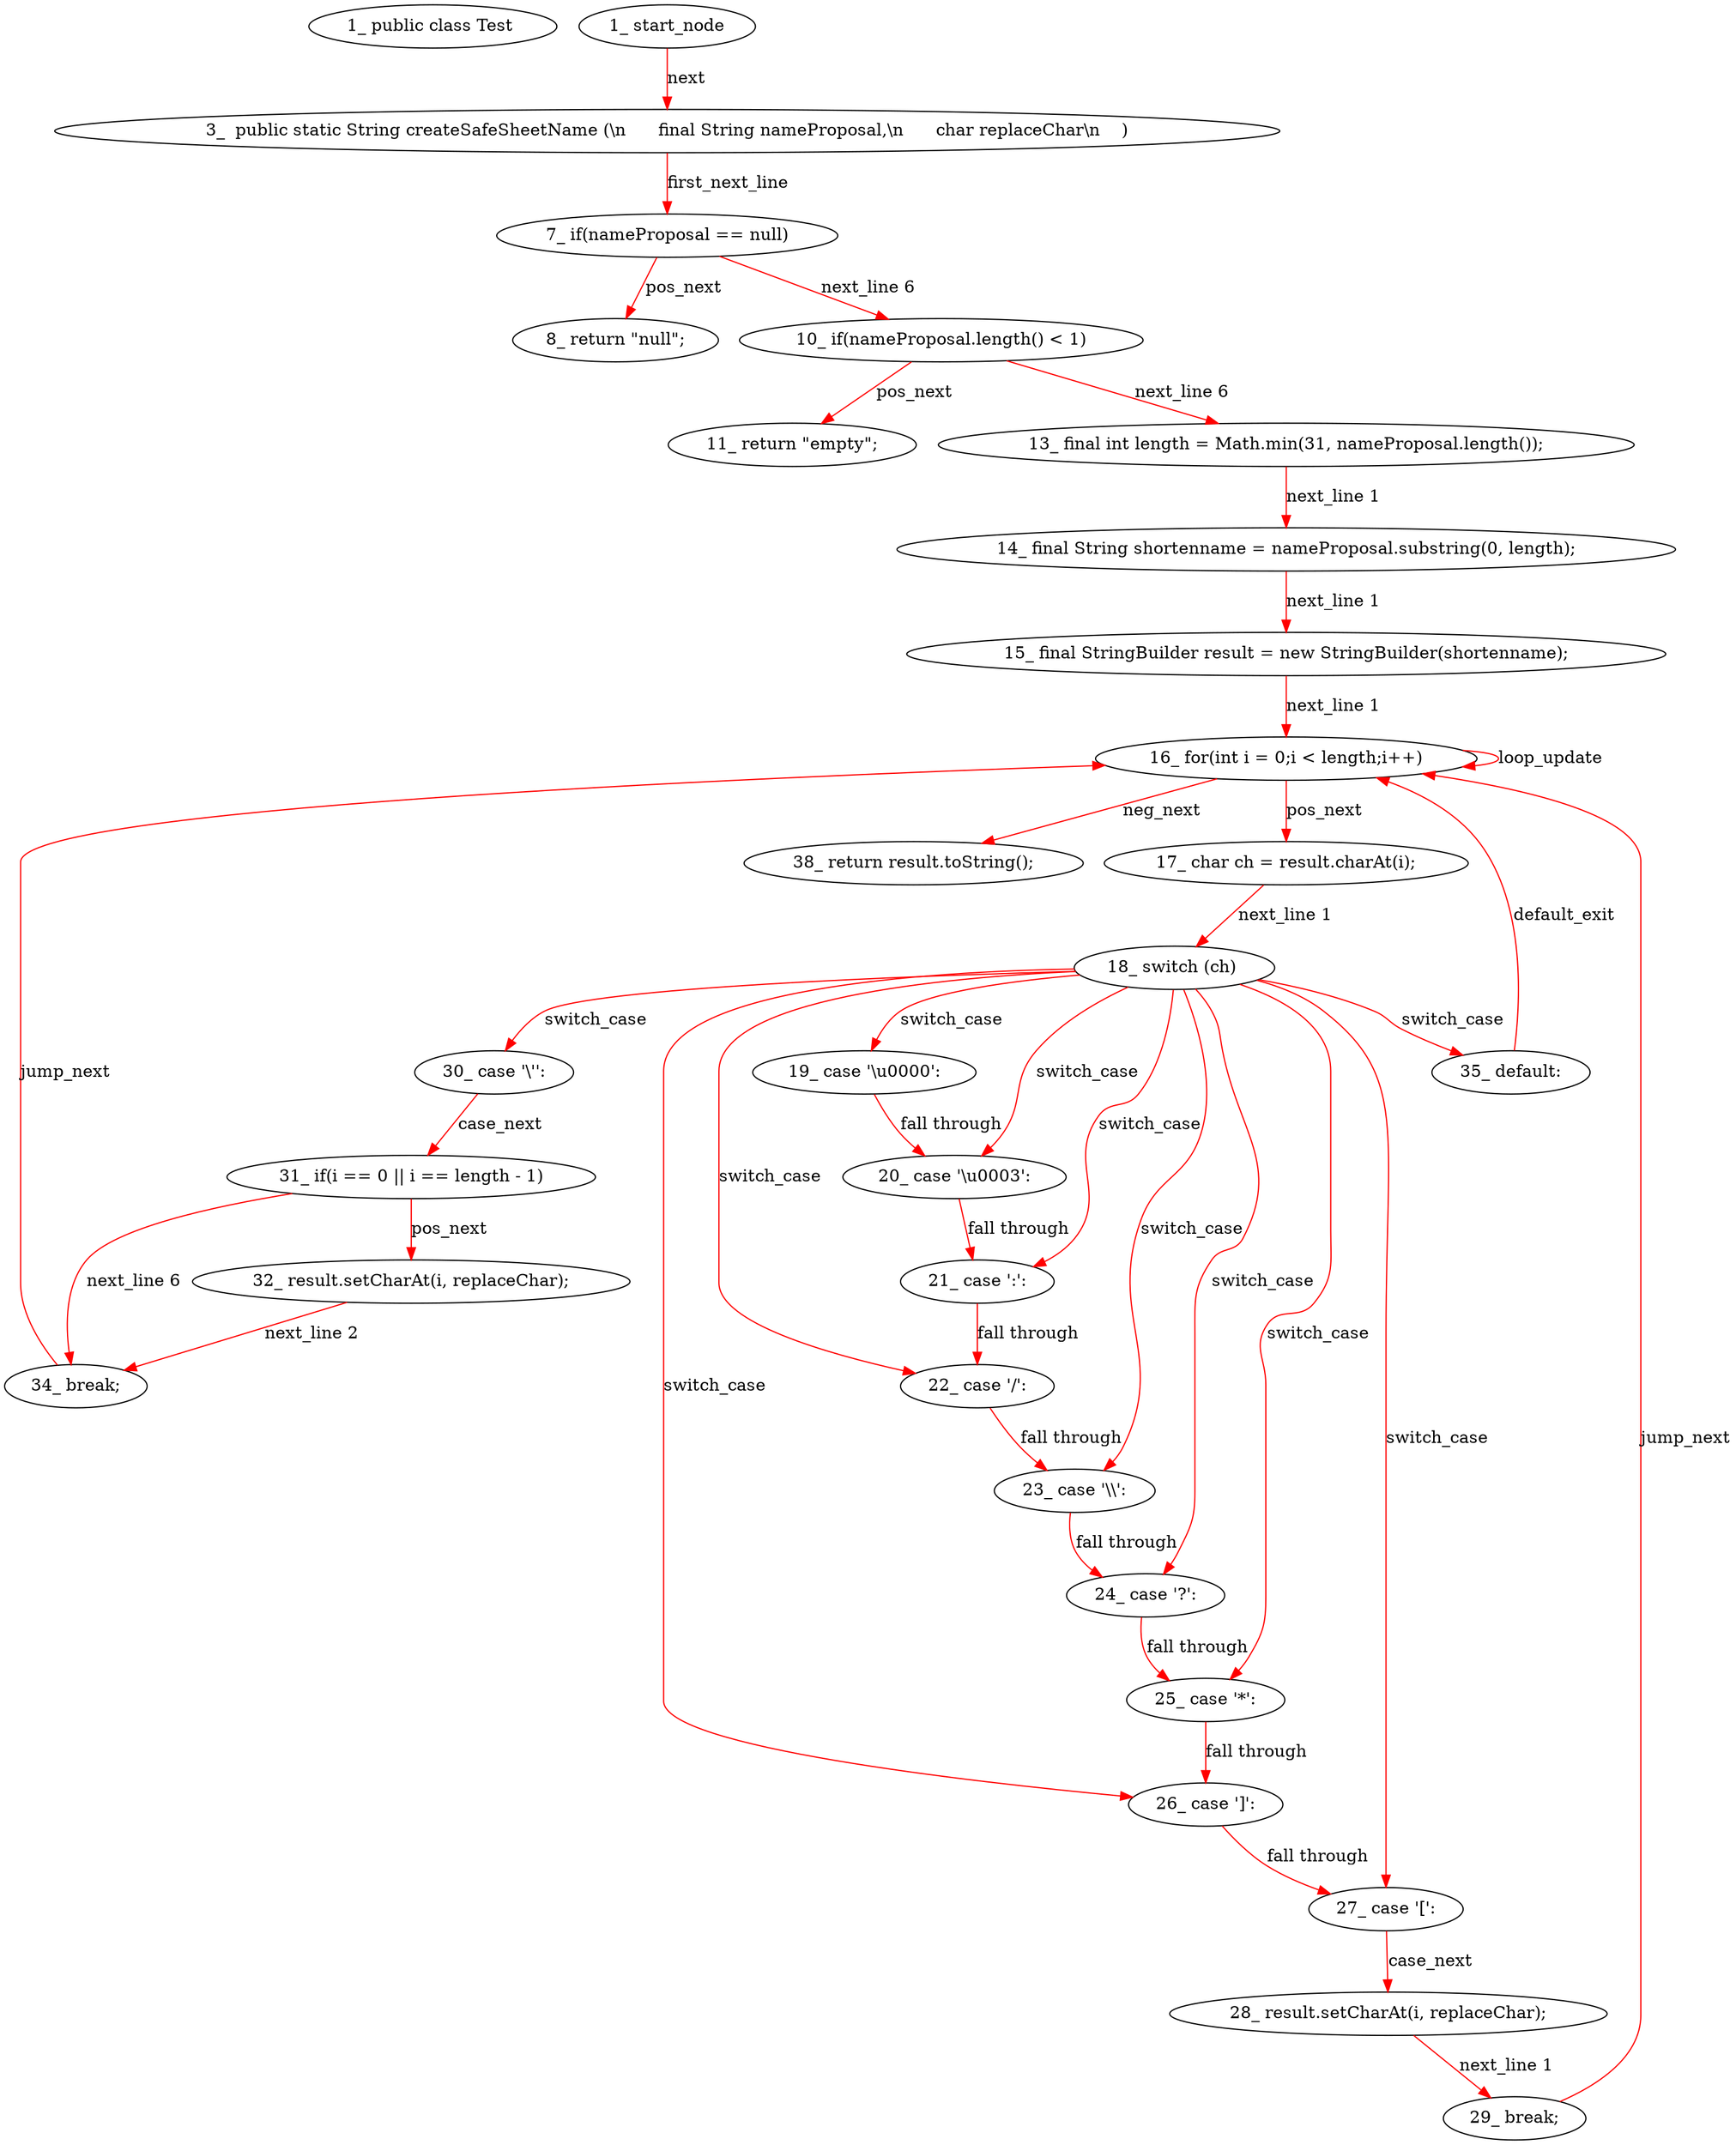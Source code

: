 digraph  {
6 [label="1_\ public\ class\ Test\ ", type_label=class_declaration];
10 [label="3_\ \ public\ static\ String\ createSafeSheetName\ \(\\n\ \ \ \ \ \ final\ String\ nameProposal,\\n\ \ \ \ \ \ char\ replaceChar\\n\ \ \ \ \)", type_label=method_declaration];
23 [label="7_\ if\(nameProposal\ ==\ null\)", type_label=if];
29 [label="8_\ return\ \"null\";", type_label=return];
31 [label="10_\ if\(nameProposal\.length\(\)\ <\ 1\)", type_label=if];
40 [label="11_\ return\ \"empty\";", type_label=return];
42 [label="13_\ final\ int\ length\ =\ Math\.min\(31,\ nameProposal\.length\(\)\);", type_label=expression_statement];
56 [label="14_\ final\ String\ shortenname\ =\ nameProposal\.substring\(0,\ length\);", type_label=expression_statement];
67 [label="15_\ final\ StringBuilder\ result\ =\ new\ StringBuilder\(shortenname\);", type_label=expression_statement];
76 [label="16_\ for\(int\ i\ =\ 0;i\ <\ length;i\+\+\)", type_label=for];
88 [label="17_\ char\ ch\ =\ result\.charAt\(i\);", type_label=expression_statement];
97 [label="18_\ switch\ \(ch\)\ ", type_label=switch];
101 [label="19_\ case\ '\\u0000':", type_label=case];
104 [label="20_\ case\ '\\u0003':", type_label=case];
107 [label="21_\ case\ ':':", type_label=case];
110 [label="22_\ case\ '/':", type_label=case];
113 [label="23_\ case\ '\\\\':", type_label=case];
116 [label="24_\ case\ '\?':", type_label=case];
119 [label="25_\ case\ '\*':", type_label=case];
122 [label="26_\ case\ '\]':", type_label=case];
125 [label="27_\ case\ '\[':", type_label=case];
128 [label="28_\ result\.setCharAt\(i,\ replaceChar\);", type_label=expression_statement];
135 [label="29_\ break;", type_label=expression_statement];
136 [label="30_\ case\ '\\'':", type_label=case];
139 [label="31_\ if\(i\ ==\ 0\ \|\|\ i\ ==\ length\ \-\ 1\)", type_label=if];
151 [label="32_\ result\.setCharAt\(i,\ replaceChar\);", type_label=expression_statement];
158 [label="34_\ break;", type_label=expression_statement];
159 [label="35_\ default:", type_label=case];
161 [label="38_\ return\ result\.toString\(\);", type_label=return];
1 [label="1_\ start_node", type_label=start];
10 -> 23  [color=red, controlflow_type=first_next_line, edge_type=CFG_edge, key=0, label=first_next_line];
23 -> 29  [color=red, controlflow_type=pos_next, edge_type=CFG_edge, key=0, label=pos_next];
23 -> 31  [color=red, controlflow_type="next_line 6", edge_type=CFG_edge, key=0, label="next_line 6"];
31 -> 40  [color=red, controlflow_type=pos_next, edge_type=CFG_edge, key=0, label=pos_next];
31 -> 42  [color=red, controlflow_type="next_line 6", edge_type=CFG_edge, key=0, label="next_line 6"];
42 -> 56  [color=red, controlflow_type="next_line 1", edge_type=CFG_edge, key=0, label="next_line 1"];
56 -> 67  [color=red, controlflow_type="next_line 1", edge_type=CFG_edge, key=0, label="next_line 1"];
67 -> 76  [color=red, controlflow_type="next_line 1", edge_type=CFG_edge, key=0, label="next_line 1"];
76 -> 88  [color=red, controlflow_type=pos_next, edge_type=CFG_edge, key=0, label=pos_next];
76 -> 161  [color=red, controlflow_type=neg_next, edge_type=CFG_edge, key=0, label=neg_next];
76 -> 76  [color=red, controlflow_type=loop_update, edge_type=CFG_edge, key=0, label=loop_update];
88 -> 97  [color=red, controlflow_type="next_line 1", edge_type=CFG_edge, key=0, label="next_line 1"];
97 -> 101  [color=red, controlflow_type=switch_case, edge_type=CFG_edge, key=0, label=switch_case];
97 -> 104  [color=red, controlflow_type=switch_case, edge_type=CFG_edge, key=0, label=switch_case];
97 -> 107  [color=red, controlflow_type=switch_case, edge_type=CFG_edge, key=0, label=switch_case];
97 -> 110  [color=red, controlflow_type=switch_case, edge_type=CFG_edge, key=0, label=switch_case];
97 -> 113  [color=red, controlflow_type=switch_case, edge_type=CFG_edge, key=0, label=switch_case];
97 -> 116  [color=red, controlflow_type=switch_case, edge_type=CFG_edge, key=0, label=switch_case];
97 -> 119  [color=red, controlflow_type=switch_case, edge_type=CFG_edge, key=0, label=switch_case];
97 -> 122  [color=red, controlflow_type=switch_case, edge_type=CFG_edge, key=0, label=switch_case];
97 -> 125  [color=red, controlflow_type=switch_case, edge_type=CFG_edge, key=0, label=switch_case];
97 -> 136  [color=red, controlflow_type=switch_case, edge_type=CFG_edge, key=0, label=switch_case];
97 -> 159  [color=red, controlflow_type=switch_case, edge_type=CFG_edge, key=0, label=switch_case];
101 -> 104  [color=red, controlflow_type="fall through", edge_type=CFG_edge, key=0, label="fall through"];
104 -> 107  [color=red, controlflow_type="fall through", edge_type=CFG_edge, key=0, label="fall through"];
107 -> 110  [color=red, controlflow_type="fall through", edge_type=CFG_edge, key=0, label="fall through"];
110 -> 113  [color=red, controlflow_type="fall through", edge_type=CFG_edge, key=0, label="fall through"];
113 -> 116  [color=red, controlflow_type="fall through", edge_type=CFG_edge, key=0, label="fall through"];
116 -> 119  [color=red, controlflow_type="fall through", edge_type=CFG_edge, key=0, label="fall through"];
119 -> 122  [color=red, controlflow_type="fall through", edge_type=CFG_edge, key=0, label="fall through"];
122 -> 125  [color=red, controlflow_type="fall through", edge_type=CFG_edge, key=0, label="fall through"];
125 -> 128  [color=red, controlflow_type=case_next, edge_type=CFG_edge, key=0, label=case_next];
128 -> 135  [color=red, controlflow_type="next_line 1", edge_type=CFG_edge, key=0, label="next_line 1"];
135 -> 76  [color=red, controlflow_type=jump_next, edge_type=CFG_edge, key=0, label=jump_next];
136 -> 139  [color=red, controlflow_type=case_next, edge_type=CFG_edge, key=0, label=case_next];
139 -> 151  [color=red, controlflow_type=pos_next, edge_type=CFG_edge, key=0, label=pos_next];
139 -> 158  [color=red, controlflow_type="next_line 6", edge_type=CFG_edge, key=0, label="next_line 6"];
151 -> 158  [color=red, controlflow_type="next_line 2", edge_type=CFG_edge, key=0, label="next_line 2"];
158 -> 76  [color=red, controlflow_type=jump_next, edge_type=CFG_edge, key=0, label=jump_next];
159 -> 76  [color=red, controlflow_type=default_exit, edge_type=CFG_edge, key=0, label=default_exit];
1 -> 10  [color=red, controlflow_type=next, edge_type=CFG_edge, key=0, label=next];
}
